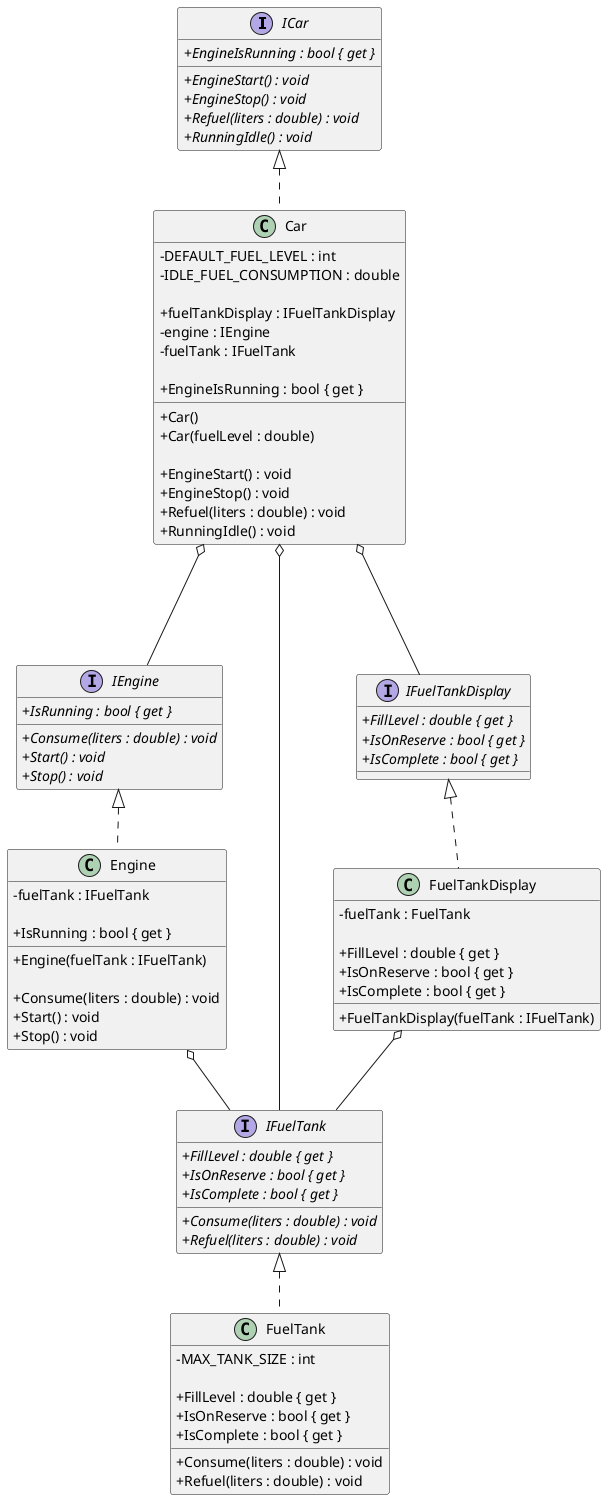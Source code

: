 @startuml "Engine And Fuel Tank"
skinparam classAttributeIconSize 0

interface ICar
{
  + //EngineIsRunning : bool { get }//
  + //EngineStart() : void//
  + //EngineStop() : void//
  + //Refuel(liters : double) : void//
  + //RunningIdle() : void//
}

interface IEngine
{
  + //IsRunning : bool { get }//
  + //Consume(liters : double) : void//
  + //Start() : void//
  + //Stop() : void//
}

interface IFuelTank
{
  + //FillLevel : double { get }//
  + //IsOnReserve : bool { get }//
  + //IsComplete : bool { get }//
  + //Consume(liters : double) : void//
  + //Refuel(liters : double) : void//
}

interface IFuelTankDisplay
{
  + //FillLevel : double { get }//
  + //IsOnReserve : bool { get }//
  + //IsComplete : bool { get }//
}

class Car
{
  - DEFAULT_FUEL_LEVEL : int
  - IDLE_FUEL_CONSUMPTION : double

  + fuelTankDisplay : IFuelTankDisplay
  - engine : IEngine
  - fuelTank : IFuelTank

  + EngineIsRunning : bool { get }

  + Car()
  + Car(fuelLevel : double)

  + EngineStart() : void
  + EngineStop() : void
  + Refuel(liters : double) : void
  + RunningIdle() : void
}

class Engine
{
  - fuelTank : IFuelTank

  + IsRunning : bool { get }

  + Engine(fuelTank : IFuelTank)

  + Consume(liters : double) : void
  + Start() : void
  + Stop() : void
}

class FuelTank
{
  - MAX_TANK_SIZE : int

  + FillLevel : double { get }
  + IsOnReserve : bool { get }
  + IsComplete : bool { get }

  + Consume(liters : double) : void
  + Refuel(liters : double) : void
}

class FuelTankDisplay
{
  - fuelTank : FuelTank

  + FillLevel : double { get }
  + IsOnReserve : bool { get }
  + IsComplete : bool { get }

  + FuelTankDisplay(fuelTank : IFuelTank)
} 

ICar <|.. Car
Car o--- IFuelTankDisplay
Car o--- IEngine
Car o--- IFuelTank

IEngine <|.. Engine
Engine o-- IFuelTank

IFuelTank <|.. FuelTank

IFuelTankDisplay <|.. FuelTankDisplay
FuelTankDisplay o-- IFuelTank

@enduml